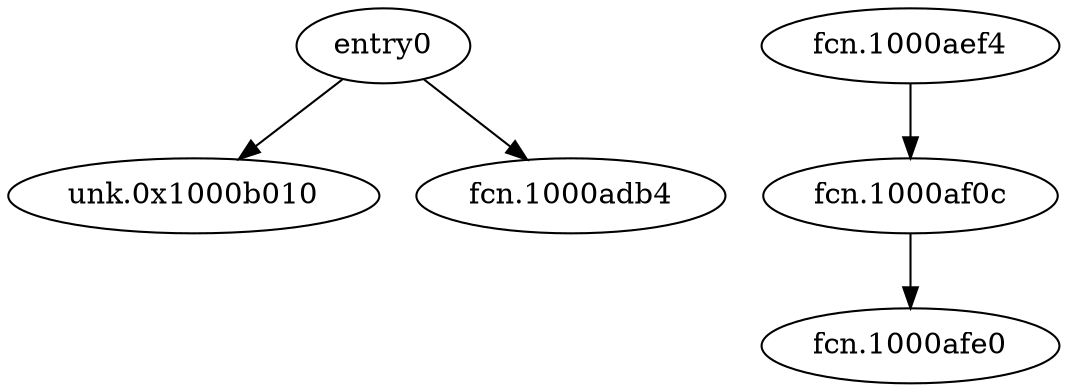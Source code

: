 digraph code {
  "0x1000ad80" [label="entry0"];
  "0x1000ad80" -> "0x1000b010";
  "0x1000b010" [label="unk.0x1000b010"];
  "0x1000ad80" -> "0x1000adb4";
  "0x1000adb4" [label="fcn.1000adb4"];
  "0x1000af0c" [label="fcn.1000af0c"];
  "0x1000af0c" -> "0x1000afe0";
  "0x1000afe0" [label="fcn.1000afe0"];
  "0x1000aef4" [label="fcn.1000aef4"];
  "0x1000aef4" -> "0x1000af0c";
  "0x1000af0c" [label="fcn.1000af0c"];
}
